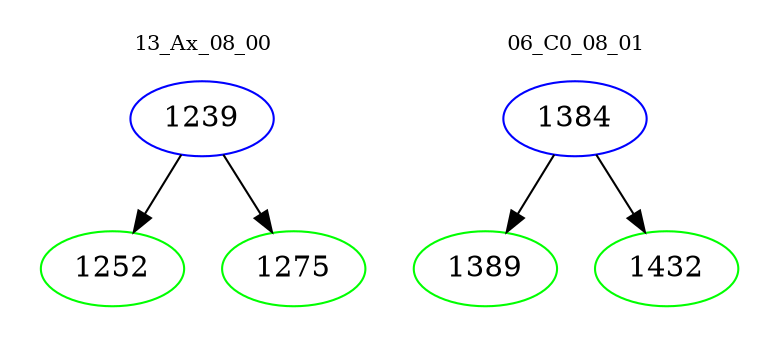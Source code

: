 digraph{
subgraph cluster_0 {
color = white
label = "13_Ax_08_00";
fontsize=10;
T0_1239 [label="1239", color="blue"]
T0_1239 -> T0_1252 [color="black"]
T0_1252 [label="1252", color="green"]
T0_1239 -> T0_1275 [color="black"]
T0_1275 [label="1275", color="green"]
}
subgraph cluster_1 {
color = white
label = "06_C0_08_01";
fontsize=10;
T1_1384 [label="1384", color="blue"]
T1_1384 -> T1_1389 [color="black"]
T1_1389 [label="1389", color="green"]
T1_1384 -> T1_1432 [color="black"]
T1_1432 [label="1432", color="green"]
}
}
